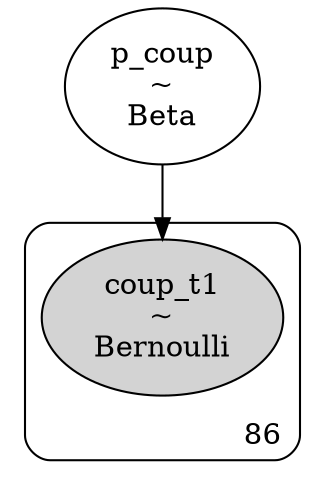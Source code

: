 digraph {
	p_coup [label="p_coup
~
Beta" shape=ellipse]
	subgraph cluster86 {
		coup_t1 [label="coup_t1
~
Bernoulli" shape=ellipse style=filled]
		label=86 labeljust=r labelloc=b style=rounded
	}
	p_coup -> coup_t1
}
